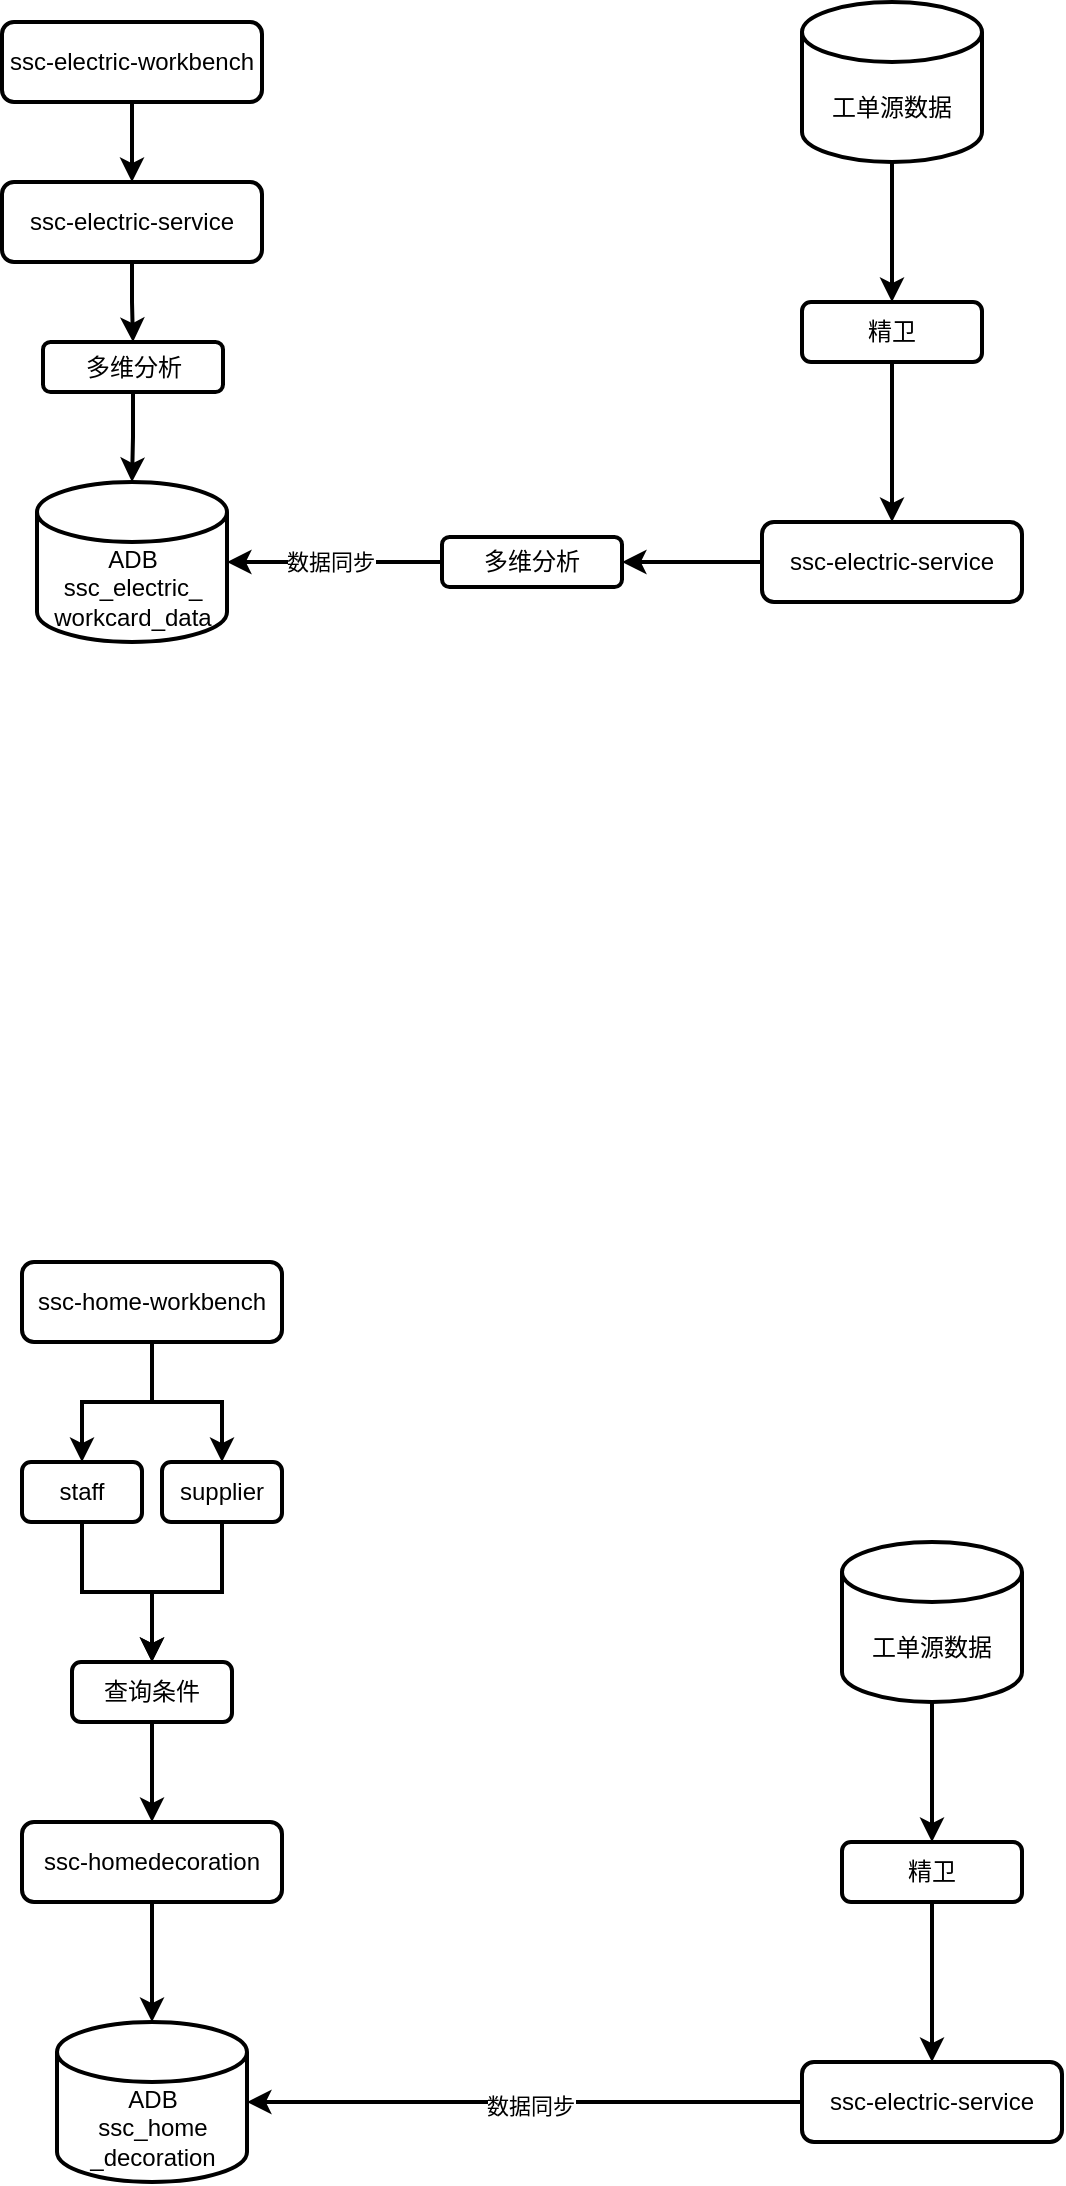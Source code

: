 <mxfile version="20.8.16" type="device"><diagram name="第 1 页" id="PPx0TwZES-xWoog8D-kd"><mxGraphModel dx="2060" dy="1200" grid="1" gridSize="10" guides="1" tooltips="1" connect="1" arrows="1" fold="1" page="1" pageScale="1" pageWidth="4000" pageHeight="20000" math="0" shadow="0"><root><mxCell id="0"/><mxCell id="1" parent="0"/><mxCell id="8KQe7uY6RAHJkCo3jbL8-4" style="edgeStyle=orthogonalEdgeStyle;rounded=0;orthogonalLoop=1;jettySize=auto;html=1;entryX=0.5;entryY=0;entryDx=0;entryDy=0;strokeWidth=2;" edge="1" parent="1" source="8KQe7uY6RAHJkCo3jbL8-1" target="8KQe7uY6RAHJkCo3jbL8-2"><mxGeometry relative="1" as="geometry"/></mxCell><mxCell id="8KQe7uY6RAHJkCo3jbL8-1" value="ssc-electric-workbench" style="rounded=1;whiteSpace=wrap;html=1;strokeWidth=2;" vertex="1" parent="1"><mxGeometry x="670" y="440" width="130" height="40" as="geometry"/></mxCell><mxCell id="8KQe7uY6RAHJkCo3jbL8-35" style="edgeStyle=orthogonalEdgeStyle;rounded=0;orthogonalLoop=1;jettySize=auto;html=1;entryX=0.5;entryY=0;entryDx=0;entryDy=0;strokeWidth=2;" edge="1" parent="1" source="8KQe7uY6RAHJkCo3jbL8-2" target="8KQe7uY6RAHJkCo3jbL8-33"><mxGeometry relative="1" as="geometry"/></mxCell><mxCell id="8KQe7uY6RAHJkCo3jbL8-2" value="ssc-electric-service" style="rounded=1;whiteSpace=wrap;html=1;strokeWidth=2;" vertex="1" parent="1"><mxGeometry x="670" y="520" width="130" height="40" as="geometry"/></mxCell><mxCell id="8KQe7uY6RAHJkCo3jbL8-3" value="ADB&lt;br&gt;ssc_electric_&lt;br&gt;workcard_data" style="shape=cylinder3;whiteSpace=wrap;html=1;boundedLbl=1;backgroundOutline=1;size=15;strokeWidth=2;" vertex="1" parent="1"><mxGeometry x="687.5" y="670" width="95" height="80" as="geometry"/></mxCell><mxCell id="8KQe7uY6RAHJkCo3jbL8-11" style="edgeStyle=orthogonalEdgeStyle;rounded=0;orthogonalLoop=1;jettySize=auto;html=1;entryX=0.5;entryY=0;entryDx=0;entryDy=0;strokeWidth=2;" edge="1" parent="1" source="8KQe7uY6RAHJkCo3jbL8-7" target="8KQe7uY6RAHJkCo3jbL8-10"><mxGeometry relative="1" as="geometry"/></mxCell><mxCell id="8KQe7uY6RAHJkCo3jbL8-7" value="工单源数据" style="shape=cylinder3;whiteSpace=wrap;html=1;boundedLbl=1;backgroundOutline=1;size=15;strokeWidth=2;" vertex="1" parent="1"><mxGeometry x="1070" y="430" width="90" height="80" as="geometry"/></mxCell><mxCell id="8KQe7uY6RAHJkCo3jbL8-13" style="edgeStyle=orthogonalEdgeStyle;rounded=0;orthogonalLoop=1;jettySize=auto;html=1;entryX=0.5;entryY=0;entryDx=0;entryDy=0;strokeWidth=2;" edge="1" parent="1" source="8KQe7uY6RAHJkCo3jbL8-10" target="8KQe7uY6RAHJkCo3jbL8-12"><mxGeometry relative="1" as="geometry"/></mxCell><mxCell id="8KQe7uY6RAHJkCo3jbL8-10" value="精卫" style="rounded=1;whiteSpace=wrap;html=1;strokeWidth=2;" vertex="1" parent="1"><mxGeometry x="1070" y="580" width="90" height="30" as="geometry"/></mxCell><mxCell id="8KQe7uY6RAHJkCo3jbL8-14" style="edgeStyle=orthogonalEdgeStyle;rounded=0;orthogonalLoop=1;jettySize=auto;html=1;entryX=1;entryY=0.5;entryDx=0;entryDy=0;entryPerimeter=0;strokeWidth=2;exitX=0;exitY=0.5;exitDx=0;exitDy=0;" edge="1" parent="1" source="8KQe7uY6RAHJkCo3jbL8-37" target="8KQe7uY6RAHJkCo3jbL8-3"><mxGeometry relative="1" as="geometry"><mxPoint x="930" y="710" as="sourcePoint"/></mxGeometry></mxCell><mxCell id="8KQe7uY6RAHJkCo3jbL8-15" value="数据同步" style="edgeLabel;html=1;align=center;verticalAlign=middle;resizable=0;points=[];" vertex="1" connectable="0" parent="8KQe7uY6RAHJkCo3jbL8-14"><mxGeometry x="0.062" relative="1" as="geometry"><mxPoint x="1" as="offset"/></mxGeometry></mxCell><mxCell id="8KQe7uY6RAHJkCo3jbL8-38" style="edgeStyle=orthogonalEdgeStyle;rounded=0;orthogonalLoop=1;jettySize=auto;html=1;entryX=1;entryY=0.5;entryDx=0;entryDy=0;strokeWidth=2;" edge="1" parent="1" source="8KQe7uY6RAHJkCo3jbL8-12" target="8KQe7uY6RAHJkCo3jbL8-37"><mxGeometry relative="1" as="geometry"/></mxCell><mxCell id="8KQe7uY6RAHJkCo3jbL8-12" value="ssc-electric-service" style="rounded=1;whiteSpace=wrap;html=1;strokeWidth=2;" vertex="1" parent="1"><mxGeometry x="1050" y="690" width="130" height="40" as="geometry"/></mxCell><mxCell id="8KQe7uY6RAHJkCo3jbL8-42" style="edgeStyle=orthogonalEdgeStyle;rounded=0;orthogonalLoop=1;jettySize=auto;html=1;entryX=0.5;entryY=0;entryDx=0;entryDy=0;strokeWidth=2;" edge="1" parent="1" source="8KQe7uY6RAHJkCo3jbL8-16" target="8KQe7uY6RAHJkCo3jbL8-39"><mxGeometry relative="1" as="geometry"/></mxCell><mxCell id="8KQe7uY6RAHJkCo3jbL8-43" style="edgeStyle=orthogonalEdgeStyle;rounded=0;orthogonalLoop=1;jettySize=auto;html=1;entryX=0.5;entryY=0;entryDx=0;entryDy=0;strokeWidth=2;" edge="1" parent="1" source="8KQe7uY6RAHJkCo3jbL8-16" target="8KQe7uY6RAHJkCo3jbL8-41"><mxGeometry relative="1" as="geometry"/></mxCell><mxCell id="8KQe7uY6RAHJkCo3jbL8-16" value="ssc-home-workbench" style="rounded=1;whiteSpace=wrap;html=1;strokeWidth=2;" vertex="1" parent="1"><mxGeometry x="680" y="1060" width="130" height="40" as="geometry"/></mxCell><mxCell id="8KQe7uY6RAHJkCo3jbL8-20" style="edgeStyle=orthogonalEdgeStyle;rounded=0;orthogonalLoop=1;jettySize=auto;html=1;entryX=0.5;entryY=0;entryDx=0;entryDy=0;entryPerimeter=0;strokeWidth=2;" edge="1" parent="1" source="8KQe7uY6RAHJkCo3jbL8-17" target="8KQe7uY6RAHJkCo3jbL8-19"><mxGeometry relative="1" as="geometry"/></mxCell><mxCell id="8KQe7uY6RAHJkCo3jbL8-17" value="ssc-homedecoration" style="rounded=1;whiteSpace=wrap;html=1;strokeWidth=2;" vertex="1" parent="1"><mxGeometry x="680" y="1340" width="130" height="40" as="geometry"/></mxCell><mxCell id="8KQe7uY6RAHJkCo3jbL8-19" value="ADB&lt;br&gt;ssc_home&lt;br&gt;_decoration" style="shape=cylinder3;whiteSpace=wrap;html=1;boundedLbl=1;backgroundOutline=1;size=15;strokeWidth=2;" vertex="1" parent="1"><mxGeometry x="697.5" y="1440" width="95" height="80" as="geometry"/></mxCell><mxCell id="8KQe7uY6RAHJkCo3jbL8-21" style="edgeStyle=orthogonalEdgeStyle;rounded=0;orthogonalLoop=1;jettySize=auto;html=1;entryX=0.5;entryY=0;entryDx=0;entryDy=0;strokeWidth=2;" edge="1" parent="1" source="8KQe7uY6RAHJkCo3jbL8-22" target="8KQe7uY6RAHJkCo3jbL8-24"><mxGeometry relative="1" as="geometry"/></mxCell><mxCell id="8KQe7uY6RAHJkCo3jbL8-22" value="工单源数据" style="shape=cylinder3;whiteSpace=wrap;html=1;boundedLbl=1;backgroundOutline=1;size=15;strokeWidth=2;" vertex="1" parent="1"><mxGeometry x="1090" y="1200" width="90" height="80" as="geometry"/></mxCell><mxCell id="8KQe7uY6RAHJkCo3jbL8-23" style="edgeStyle=orthogonalEdgeStyle;rounded=0;orthogonalLoop=1;jettySize=auto;html=1;entryX=0.5;entryY=0;entryDx=0;entryDy=0;strokeWidth=2;" edge="1" parent="1" source="8KQe7uY6RAHJkCo3jbL8-24" target="8KQe7uY6RAHJkCo3jbL8-25"><mxGeometry relative="1" as="geometry"/></mxCell><mxCell id="8KQe7uY6RAHJkCo3jbL8-24" value="精卫" style="rounded=1;whiteSpace=wrap;html=1;strokeWidth=2;" vertex="1" parent="1"><mxGeometry x="1090" y="1350" width="90" height="30" as="geometry"/></mxCell><mxCell id="8KQe7uY6RAHJkCo3jbL8-26" style="edgeStyle=orthogonalEdgeStyle;rounded=0;orthogonalLoop=1;jettySize=auto;html=1;entryX=1;entryY=0.5;entryDx=0;entryDy=0;entryPerimeter=0;strokeWidth=2;" edge="1" parent="1" source="8KQe7uY6RAHJkCo3jbL8-25" target="8KQe7uY6RAHJkCo3jbL8-19"><mxGeometry relative="1" as="geometry"/></mxCell><mxCell id="8KQe7uY6RAHJkCo3jbL8-32" value="数据同步" style="edgeLabel;html=1;align=center;verticalAlign=middle;resizable=0;points=[];" vertex="1" connectable="0" parent="8KQe7uY6RAHJkCo3jbL8-26"><mxGeometry x="-0.021" y="2" relative="1" as="geometry"><mxPoint as="offset"/></mxGeometry></mxCell><mxCell id="8KQe7uY6RAHJkCo3jbL8-25" value="ssc-electric-service" style="rounded=1;whiteSpace=wrap;html=1;strokeWidth=2;" vertex="1" parent="1"><mxGeometry x="1070" y="1460" width="130" height="40" as="geometry"/></mxCell><mxCell id="8KQe7uY6RAHJkCo3jbL8-36" style="edgeStyle=orthogonalEdgeStyle;rounded=0;orthogonalLoop=1;jettySize=auto;html=1;entryX=0.5;entryY=0;entryDx=0;entryDy=0;entryPerimeter=0;strokeWidth=2;" edge="1" parent="1" source="8KQe7uY6RAHJkCo3jbL8-33" target="8KQe7uY6RAHJkCo3jbL8-3"><mxGeometry relative="1" as="geometry"/></mxCell><mxCell id="8KQe7uY6RAHJkCo3jbL8-33" value="多维分析" style="rounded=1;whiteSpace=wrap;html=1;strokeWidth=2;" vertex="1" parent="1"><mxGeometry x="690.5" y="600" width="90" height="25" as="geometry"/></mxCell><mxCell id="8KQe7uY6RAHJkCo3jbL8-37" value="多维分析" style="rounded=1;whiteSpace=wrap;html=1;strokeWidth=2;" vertex="1" parent="1"><mxGeometry x="890" y="697.5" width="90" height="25" as="geometry"/></mxCell><mxCell id="8KQe7uY6RAHJkCo3jbL8-45" style="edgeStyle=orthogonalEdgeStyle;rounded=0;orthogonalLoop=1;jettySize=auto;html=1;entryX=0.5;entryY=0;entryDx=0;entryDy=0;strokeWidth=2;" edge="1" parent="1" source="8KQe7uY6RAHJkCo3jbL8-39" target="8KQe7uY6RAHJkCo3jbL8-44"><mxGeometry relative="1" as="geometry"/></mxCell><mxCell id="8KQe7uY6RAHJkCo3jbL8-39" value="staff" style="rounded=1;whiteSpace=wrap;html=1;strokeWidth=2;" vertex="1" parent="1"><mxGeometry x="680" y="1160" width="60" height="30" as="geometry"/></mxCell><mxCell id="8KQe7uY6RAHJkCo3jbL8-46" style="edgeStyle=orthogonalEdgeStyle;rounded=0;orthogonalLoop=1;jettySize=auto;html=1;entryX=0.5;entryY=0;entryDx=0;entryDy=0;strokeWidth=2;" edge="1" parent="1" source="8KQe7uY6RAHJkCo3jbL8-41" target="8KQe7uY6RAHJkCo3jbL8-44"><mxGeometry relative="1" as="geometry"/></mxCell><mxCell id="8KQe7uY6RAHJkCo3jbL8-41" value="supplier" style="rounded=1;whiteSpace=wrap;html=1;strokeWidth=2;" vertex="1" parent="1"><mxGeometry x="750" y="1160" width="60" height="30" as="geometry"/></mxCell><mxCell id="8KQe7uY6RAHJkCo3jbL8-47" style="edgeStyle=orthogonalEdgeStyle;rounded=0;orthogonalLoop=1;jettySize=auto;html=1;entryX=0.5;entryY=0;entryDx=0;entryDy=0;strokeWidth=2;" edge="1" parent="1" source="8KQe7uY6RAHJkCo3jbL8-44" target="8KQe7uY6RAHJkCo3jbL8-17"><mxGeometry relative="1" as="geometry"/></mxCell><mxCell id="8KQe7uY6RAHJkCo3jbL8-44" value="查询条件" style="rounded=1;whiteSpace=wrap;html=1;strokeWidth=2;" vertex="1" parent="1"><mxGeometry x="705" y="1260" width="80" height="30" as="geometry"/></mxCell></root></mxGraphModel></diagram></mxfile>